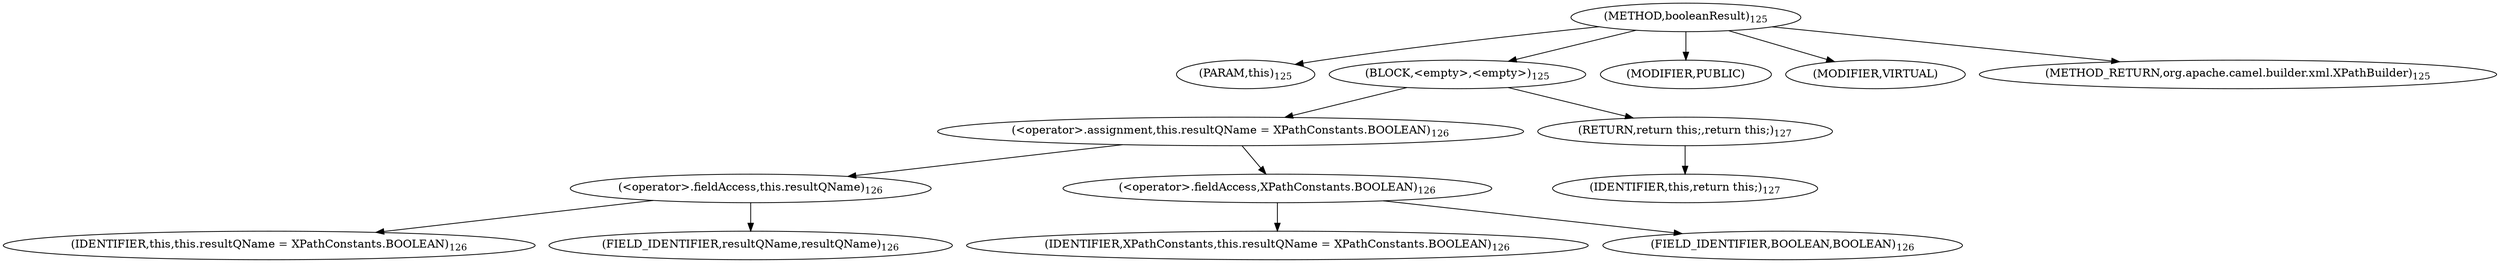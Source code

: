 digraph "booleanResult" {  
"333" [label = <(METHOD,booleanResult)<SUB>125</SUB>> ]
"15" [label = <(PARAM,this)<SUB>125</SUB>> ]
"334" [label = <(BLOCK,&lt;empty&gt;,&lt;empty&gt;)<SUB>125</SUB>> ]
"335" [label = <(&lt;operator&gt;.assignment,this.resultQName = XPathConstants.BOOLEAN)<SUB>126</SUB>> ]
"336" [label = <(&lt;operator&gt;.fieldAccess,this.resultQName)<SUB>126</SUB>> ]
"337" [label = <(IDENTIFIER,this,this.resultQName = XPathConstants.BOOLEAN)<SUB>126</SUB>> ]
"338" [label = <(FIELD_IDENTIFIER,resultQName,resultQName)<SUB>126</SUB>> ]
"339" [label = <(&lt;operator&gt;.fieldAccess,XPathConstants.BOOLEAN)<SUB>126</SUB>> ]
"340" [label = <(IDENTIFIER,XPathConstants,this.resultQName = XPathConstants.BOOLEAN)<SUB>126</SUB>> ]
"341" [label = <(FIELD_IDENTIFIER,BOOLEAN,BOOLEAN)<SUB>126</SUB>> ]
"342" [label = <(RETURN,return this;,return this;)<SUB>127</SUB>> ]
"14" [label = <(IDENTIFIER,this,return this;)<SUB>127</SUB>> ]
"343" [label = <(MODIFIER,PUBLIC)> ]
"344" [label = <(MODIFIER,VIRTUAL)> ]
"345" [label = <(METHOD_RETURN,org.apache.camel.builder.xml.XPathBuilder)<SUB>125</SUB>> ]
  "333" -> "15" 
  "333" -> "334" 
  "333" -> "343" 
  "333" -> "344" 
  "333" -> "345" 
  "334" -> "335" 
  "334" -> "342" 
  "335" -> "336" 
  "335" -> "339" 
  "336" -> "337" 
  "336" -> "338" 
  "339" -> "340" 
  "339" -> "341" 
  "342" -> "14" 
}

